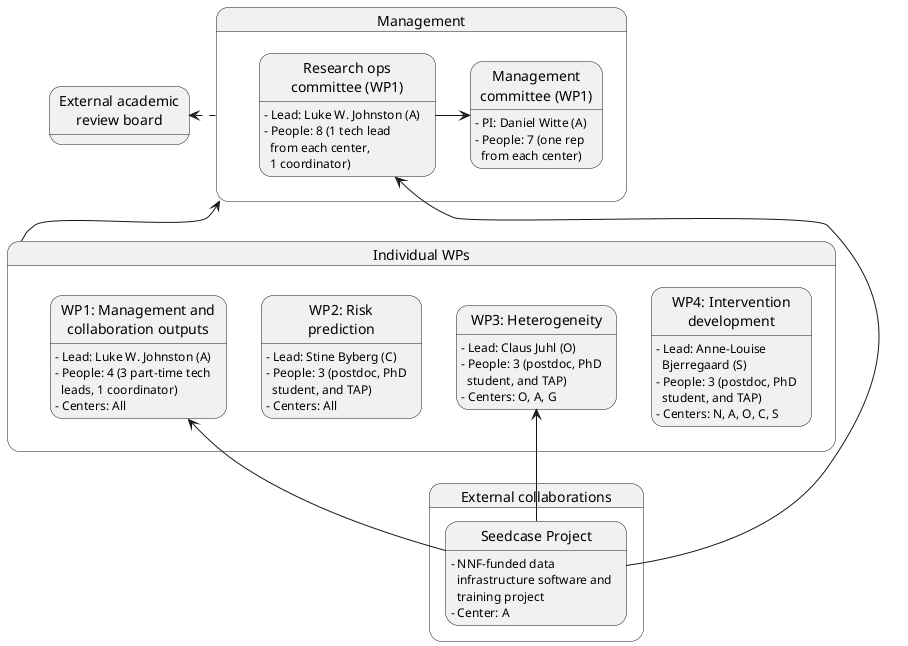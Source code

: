 @startuml organization

state "External academic\nreview board" as external

state "Management" as mgt {
    state "Management\ncommittee (WP1)" as mc
    mc: - PI: Daniel Witte (A)
    mc: - People: 7 (one rep\n  from each center)

    state "Research ops\ncommittee (WP1)" as roc
    roc : - Lead: Luke W. Johnston (A)
    roc : - People: 8 (1 tech lead\n  from each center,\n  1 coordinator)
}

state "Individual WPs" as wps {
    state "WP1: Management and\ncollaboration outputs" as wp1
    wp1 : - Lead: Luke W. Johnston (A)
    wp1 : - People: 4 (3 part-time tech\n  leads, 1 coordinator)
    wp1 : - Centers: All

    state "WP2: Risk\nprediction" as wp2
    wp2 : - Lead: Stine Byberg (C)
    wp2 : - People: 3 (postdoc, PhD\n  student, and TAP)
    wp2 : - Centers: All

    state "WP3: Heterogeneity" as wp3
    wp3 : - Lead: Claus Juhl (O)
    wp3 : - People: 3 (postdoc, PhD\n  student, and TAP)
    wp3 : - Centers: O, A, G

    state "WP4: Intervention\ndevelopment" as wp4
    wp4 : - Lead: Anne-Louise\n  Bjerregaard (S)
    wp4 : - People: 3 (postdoc, PhD\n  student, and TAP)
    wp4 : - Centers: N, A, O, C, S
}

state "External collaborations" as collabs {
  state "Seedcase Project" as seedcase
  seedcase : - NNF-funded data\n  infrastructure software and\n  training project
  seedcase : - Center: A
}


mgt -left[dashed]> external
roc -> mc

wp1 -[hidden]> wp2
wp2 -[hidden]> wp3
wp3 -[hidden]> wp4

wps -up-> mgt
seedcase -up-> roc
seedcase -up-> wp1
seedcase -up-> wp3

@enduml
